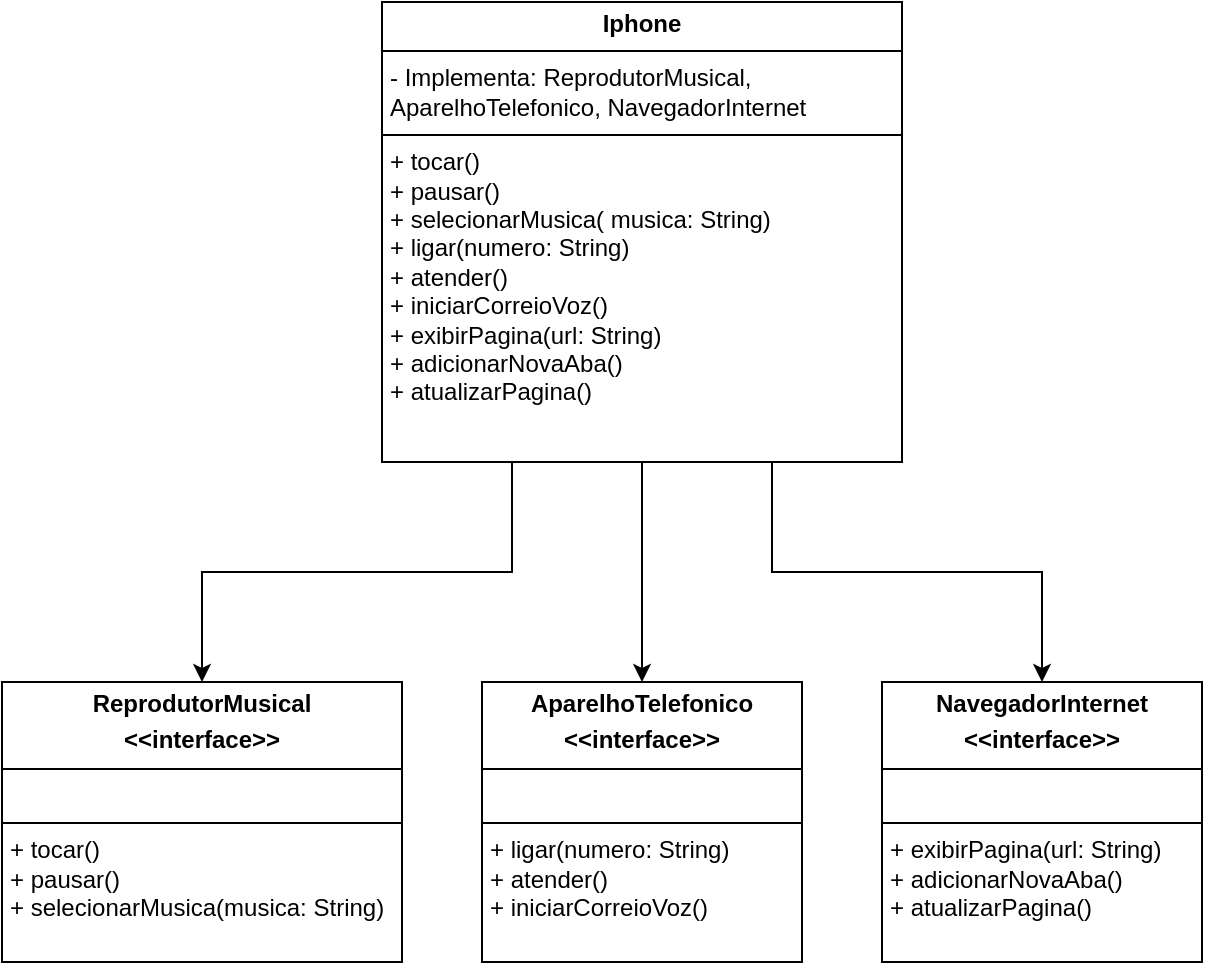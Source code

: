 <mxfile version="24.8.2">
  <diagram name="Página-1" id="p0o5xMrdR-ljkqMrSNXn">
    <mxGraphModel dx="1434" dy="772" grid="1" gridSize="10" guides="1" tooltips="1" connect="1" arrows="1" fold="1" page="1" pageScale="1" pageWidth="827" pageHeight="1169" math="0" shadow="0">
      <root>
        <mxCell id="0" />
        <mxCell id="1" parent="0" />
        <mxCell id="JJOUyFKLdh11vkiVYJS_-10" style="edgeStyle=orthogonalEdgeStyle;rounded=0;orthogonalLoop=1;jettySize=auto;html=1;entryX=0.5;entryY=0;entryDx=0;entryDy=0;exitX=0.25;exitY=1;exitDx=0;exitDy=0;" parent="1" source="JJOUyFKLdh11vkiVYJS_-14" target="JJOUyFKLdh11vkiVYJS_-7" edge="1">
          <mxGeometry relative="1" as="geometry">
            <mxPoint x="405" y="190.0" as="sourcePoint" />
          </mxGeometry>
        </mxCell>
        <mxCell id="JJOUyFKLdh11vkiVYJS_-11" style="edgeStyle=orthogonalEdgeStyle;rounded=0;orthogonalLoop=1;jettySize=auto;html=1;entryX=0.5;entryY=0;entryDx=0;entryDy=0;exitX=0.5;exitY=1;exitDx=0;exitDy=0;" parent="1" source="JJOUyFKLdh11vkiVYJS_-14" target="JJOUyFKLdh11vkiVYJS_-8" edge="1">
          <mxGeometry relative="1" as="geometry">
            <mxPoint x="440" y="300" as="sourcePoint" />
          </mxGeometry>
        </mxCell>
        <mxCell id="JJOUyFKLdh11vkiVYJS_-12" style="edgeStyle=orthogonalEdgeStyle;rounded=0;orthogonalLoop=1;jettySize=auto;html=1;exitX=0.75;exitY=1;exitDx=0;exitDy=0;entryX=0.5;entryY=0;entryDx=0;entryDy=0;" parent="1" source="JJOUyFKLdh11vkiVYJS_-14" target="JJOUyFKLdh11vkiVYJS_-9" edge="1">
          <mxGeometry relative="1" as="geometry">
            <mxPoint x="475.0" y="190.0" as="sourcePoint" />
          </mxGeometry>
        </mxCell>
        <mxCell id="JJOUyFKLdh11vkiVYJS_-7" value="&lt;p style=&quot;margin:0px;margin-top:4px;text-align:center;&quot;&gt;&lt;b&gt;ReprodutorMusical&lt;/b&gt;&lt;/p&gt;&lt;p style=&quot;margin:0px;margin-top:4px;text-align:center;&quot;&gt;&lt;b&gt;&amp;lt;&amp;lt;interface&amp;gt;&amp;gt;&lt;/b&gt;&lt;/p&gt;&lt;hr size=&quot;1&quot; style=&quot;border-style:solid;&quot;&gt;&lt;p style=&quot;margin:0px;margin-left:4px;&quot;&gt;&lt;br&gt;&lt;/p&gt;&lt;hr size=&quot;1&quot; style=&quot;border-style:solid;&quot;&gt;&lt;p style=&quot;margin:0px;margin-left:4px;&quot;&gt;+ tocar()&lt;/p&gt;&lt;p style=&quot;margin:0px;margin-left:4px;&quot;&gt;+ pausar()&lt;/p&gt;&lt;p style=&quot;margin:0px;margin-left:4px;&quot;&gt;+ selecionarMusica(&lt;span style=&quot;background-color: initial;&quot;&gt;musica:&amp;nbsp;&lt;/span&gt;&lt;span style=&quot;background-color: initial;&quot;&gt;String)&lt;/span&gt;&lt;/p&gt;" style="verticalAlign=top;align=left;overflow=fill;html=1;whiteSpace=wrap;" parent="1" vertex="1">
          <mxGeometry x="120" y="380" width="200" height="140" as="geometry" />
        </mxCell>
        <mxCell id="JJOUyFKLdh11vkiVYJS_-8" value="&lt;p style=&quot;margin:0px;margin-top:4px;text-align:center;&quot;&gt;&lt;b&gt;AparelhoTelefonico&lt;/b&gt;&lt;/p&gt;&lt;p style=&quot;margin:0px;margin-top:4px;text-align:center;&quot;&gt;&lt;b&gt;&amp;lt;&amp;lt;interface&amp;gt;&amp;gt;&lt;/b&gt;&lt;b&gt;&lt;/b&gt;&lt;/p&gt;&lt;hr size=&quot;1&quot; style=&quot;border-style:solid;&quot;&gt;&lt;p style=&quot;margin:0px;margin-left:4px;&quot;&gt;&lt;br&gt;&lt;/p&gt;&lt;hr size=&quot;1&quot; style=&quot;border-style:solid;&quot;&gt;&lt;p style=&quot;margin:0px;margin-left:4px;&quot;&gt;+ ligar(numero: String)&lt;/p&gt;&lt;p style=&quot;margin:0px;margin-left:4px;&quot;&gt;+ atender()&lt;/p&gt;&lt;p style=&quot;margin:0px;margin-left:4px;&quot;&gt;+ iniciarCorreioVoz()&lt;/p&gt;" style="verticalAlign=top;align=left;overflow=fill;html=1;whiteSpace=wrap;" parent="1" vertex="1">
          <mxGeometry x="360" y="380" width="160" height="140" as="geometry" />
        </mxCell>
        <mxCell id="JJOUyFKLdh11vkiVYJS_-9" value="&lt;p style=&quot;margin:0px;margin-top:4px;text-align:center;&quot;&gt;&lt;b&gt;NavegadorInternet&lt;/b&gt;&lt;/p&gt;&lt;p style=&quot;margin:0px;margin-top:4px;text-align:center;&quot;&gt;&lt;b&gt;&amp;lt;&amp;lt;interface&amp;gt;&amp;gt;&lt;/b&gt;&lt;b&gt;&lt;/b&gt;&lt;/p&gt;&lt;hr size=&quot;1&quot; style=&quot;border-style:solid;&quot;&gt;&lt;p style=&quot;margin:0px;margin-left:4px;&quot;&gt;&lt;br&gt;&lt;/p&gt;&lt;hr size=&quot;1&quot; style=&quot;border-style:solid;&quot;&gt;&lt;p style=&quot;margin:0px;margin-left:4px;&quot;&gt;+ exibirPagina(url: String)&lt;/p&gt;&lt;p style=&quot;margin:0px;margin-left:4px;&quot;&gt;+ adicionarNovaAba()&lt;/p&gt;&lt;p style=&quot;margin:0px;margin-left:4px;&quot;&gt;+ atualizarPagina()&lt;/p&gt;" style="verticalAlign=top;align=left;overflow=fill;html=1;whiteSpace=wrap;" parent="1" vertex="1">
          <mxGeometry x="560" y="380" width="160" height="140" as="geometry" />
        </mxCell>
        <mxCell id="JJOUyFKLdh11vkiVYJS_-14" value="&lt;p style=&quot;margin:0px;margin-top:4px;text-align:center;&quot;&gt;&lt;b&gt;Iphone&lt;/b&gt;&lt;/p&gt;&lt;hr size=&quot;1&quot; style=&quot;border-style:solid;&quot;&gt;&lt;p style=&quot;margin:0px;margin-left:4px;&quot;&gt;- Implementa: ReprodutorMusical, AparelhoTelefonico, NavegadorInternet&lt;/p&gt;&lt;hr size=&quot;1&quot; style=&quot;border-style:solid;&quot;&gt;&lt;p style=&quot;margin:0px;margin-left:4px;&quot;&gt;+ tocar()&lt;/p&gt;&lt;p style=&quot;margin:0px;margin-left:4px;&quot;&gt;+ pausar()&lt;/p&gt;&lt;p style=&quot;margin:0px;margin-left:4px;&quot;&gt;+ selecionarMusica(&lt;span style=&quot;background-color: initial;&quot;&gt;&amp;nbsp;&lt;/span&gt;&lt;span style=&quot;background-color: initial;&quot;&gt;musica:&amp;nbsp;&lt;/span&gt;&lt;span style=&quot;background-color: initial;&quot;&gt;String)&lt;/span&gt;&lt;/p&gt;&lt;p style=&quot;margin:0px;margin-left:4px;&quot;&gt;+ ligar(&lt;span style=&quot;background-color: initial;&quot;&gt;numero:&amp;nbsp;&lt;/span&gt;&lt;span style=&quot;background-color: initial;&quot;&gt;String)&lt;/span&gt;&lt;/p&gt;&lt;p style=&quot;margin:0px;margin-left:4px;&quot;&gt;+ atender()&lt;/p&gt;&lt;p style=&quot;margin:0px;margin-left:4px;&quot;&gt;+ iniciarCorreioVoz()&lt;/p&gt;&lt;p style=&quot;margin:0px;margin-left:4px;&quot;&gt;+ exibirPagina(url: String)&lt;/p&gt;&lt;p style=&quot;margin:0px;margin-left:4px;&quot;&gt;&lt;span style=&quot;background-color: initial;&quot;&gt;+ adicionarNovaAba()&lt;/span&gt;&lt;/p&gt;&lt;p style=&quot;margin:0px;margin-left:4px;&quot;&gt;&lt;span style=&quot;background-color: initial;&quot;&gt;+ atualizarPagina()&lt;/span&gt;&lt;/p&gt;&lt;p style=&quot;margin:0px;margin-left:4px;&quot;&gt;&lt;br&gt;&lt;/p&gt;" style="verticalAlign=top;align=left;overflow=fill;html=1;whiteSpace=wrap;" parent="1" vertex="1">
          <mxGeometry x="310" y="40" width="260" height="230" as="geometry" />
        </mxCell>
      </root>
    </mxGraphModel>
  </diagram>
</mxfile>
